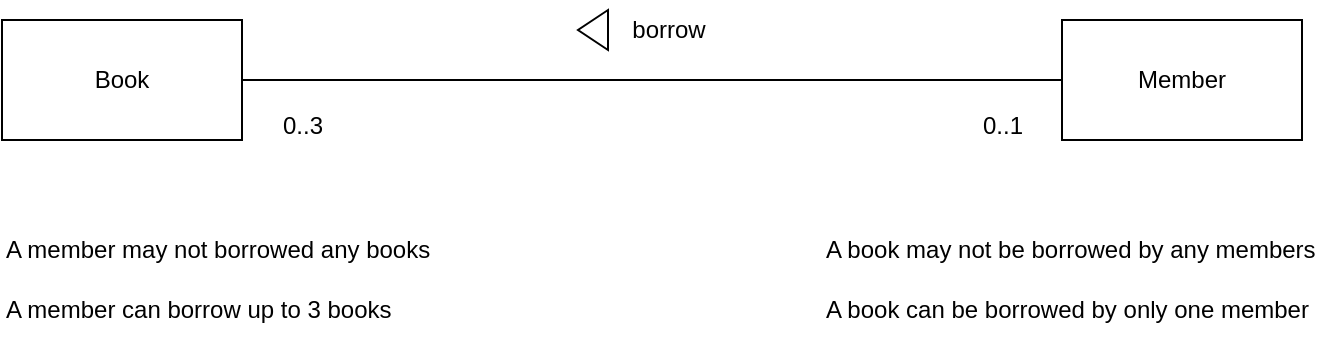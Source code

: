 <mxfile version="22.0.4" type="github">
  <diagram id="R2lEEEUBdFMjLlhIrx00" name="Page-1">
    <mxGraphModel dx="1048" dy="563" grid="1" gridSize="10" guides="1" tooltips="1" connect="1" arrows="1" fold="1" page="1" pageScale="1" pageWidth="850" pageHeight="1100" math="0" shadow="0" extFonts="Permanent Marker^https://fonts.googleapis.com/css?family=Permanent+Marker">
      <root>
        <mxCell id="0" />
        <mxCell id="1" parent="0" />
        <mxCell id="C_NqiJR9Dukoq_53T799-1" value="Book" style="rounded=0;whiteSpace=wrap;html=1;" vertex="1" parent="1">
          <mxGeometry x="100" y="140" width="120" height="60" as="geometry" />
        </mxCell>
        <mxCell id="C_NqiJR9Dukoq_53T799-2" value="Member" style="rounded=0;whiteSpace=wrap;html=1;" vertex="1" parent="1">
          <mxGeometry x="630" y="140" width="120" height="60" as="geometry" />
        </mxCell>
        <mxCell id="C_NqiJR9Dukoq_53T799-3" value="" style="endArrow=none;html=1;rounded=0;exitX=1;exitY=0.5;exitDx=0;exitDy=0;entryX=0;entryY=0.5;entryDx=0;entryDy=0;" edge="1" parent="1" source="C_NqiJR9Dukoq_53T799-1" target="C_NqiJR9Dukoq_53T799-2">
          <mxGeometry width="50" height="50" relative="1" as="geometry">
            <mxPoint x="330" y="240" as="sourcePoint" />
            <mxPoint x="380" y="190" as="targetPoint" />
          </mxGeometry>
        </mxCell>
        <mxCell id="C_NqiJR9Dukoq_53T799-4" value="borrow" style="text;html=1;align=center;verticalAlign=middle;resizable=0;points=[];autosize=1;strokeColor=none;fillColor=none;" vertex="1" parent="1">
          <mxGeometry x="403" y="130" width="60" height="30" as="geometry" />
        </mxCell>
        <mxCell id="C_NqiJR9Dukoq_53T799-5" value="" style="triangle;whiteSpace=wrap;html=1;rotation=-180;" vertex="1" parent="1">
          <mxGeometry x="388" y="135" width="15" height="20" as="geometry" />
        </mxCell>
        <mxCell id="C_NqiJR9Dukoq_53T799-6" value="A member may not borrowed any books" style="text;html=1;strokeColor=none;fillColor=none;align=left;verticalAlign=middle;whiteSpace=wrap;rounded=0;" vertex="1" parent="1">
          <mxGeometry x="100" y="240" width="237.5" height="30" as="geometry" />
        </mxCell>
        <mxCell id="C_NqiJR9Dukoq_53T799-7" value="A member can borrow up to 3 books" style="text;html=1;strokeColor=none;fillColor=none;align=left;verticalAlign=middle;whiteSpace=wrap;rounded=0;" vertex="1" parent="1">
          <mxGeometry x="100" y="270" width="227.5" height="30" as="geometry" />
        </mxCell>
        <mxCell id="C_NqiJR9Dukoq_53T799-8" value="A book may not be borrowed by any members" style="text;html=1;strokeColor=none;fillColor=none;align=left;verticalAlign=middle;whiteSpace=wrap;rounded=0;" vertex="1" parent="1">
          <mxGeometry x="510" y="240" width="257.5" height="30" as="geometry" />
        </mxCell>
        <mxCell id="C_NqiJR9Dukoq_53T799-9" value="A book can be borrowed by only one member" style="text;html=1;strokeColor=none;fillColor=none;align=left;verticalAlign=middle;whiteSpace=wrap;rounded=0;" vertex="1" parent="1">
          <mxGeometry x="510" y="270" width="257.5" height="30" as="geometry" />
        </mxCell>
        <mxCell id="C_NqiJR9Dukoq_53T799-10" value="0..3" style="text;html=1;align=center;verticalAlign=middle;resizable=0;points=[];autosize=1;strokeColor=none;fillColor=none;" vertex="1" parent="1">
          <mxGeometry x="230" y="178" width="40" height="30" as="geometry" />
        </mxCell>
        <mxCell id="C_NqiJR9Dukoq_53T799-11" value="0..1" style="text;html=1;align=center;verticalAlign=middle;resizable=0;points=[];autosize=1;strokeColor=none;fillColor=none;" vertex="1" parent="1">
          <mxGeometry x="580" y="178" width="40" height="30" as="geometry" />
        </mxCell>
      </root>
    </mxGraphModel>
  </diagram>
</mxfile>
